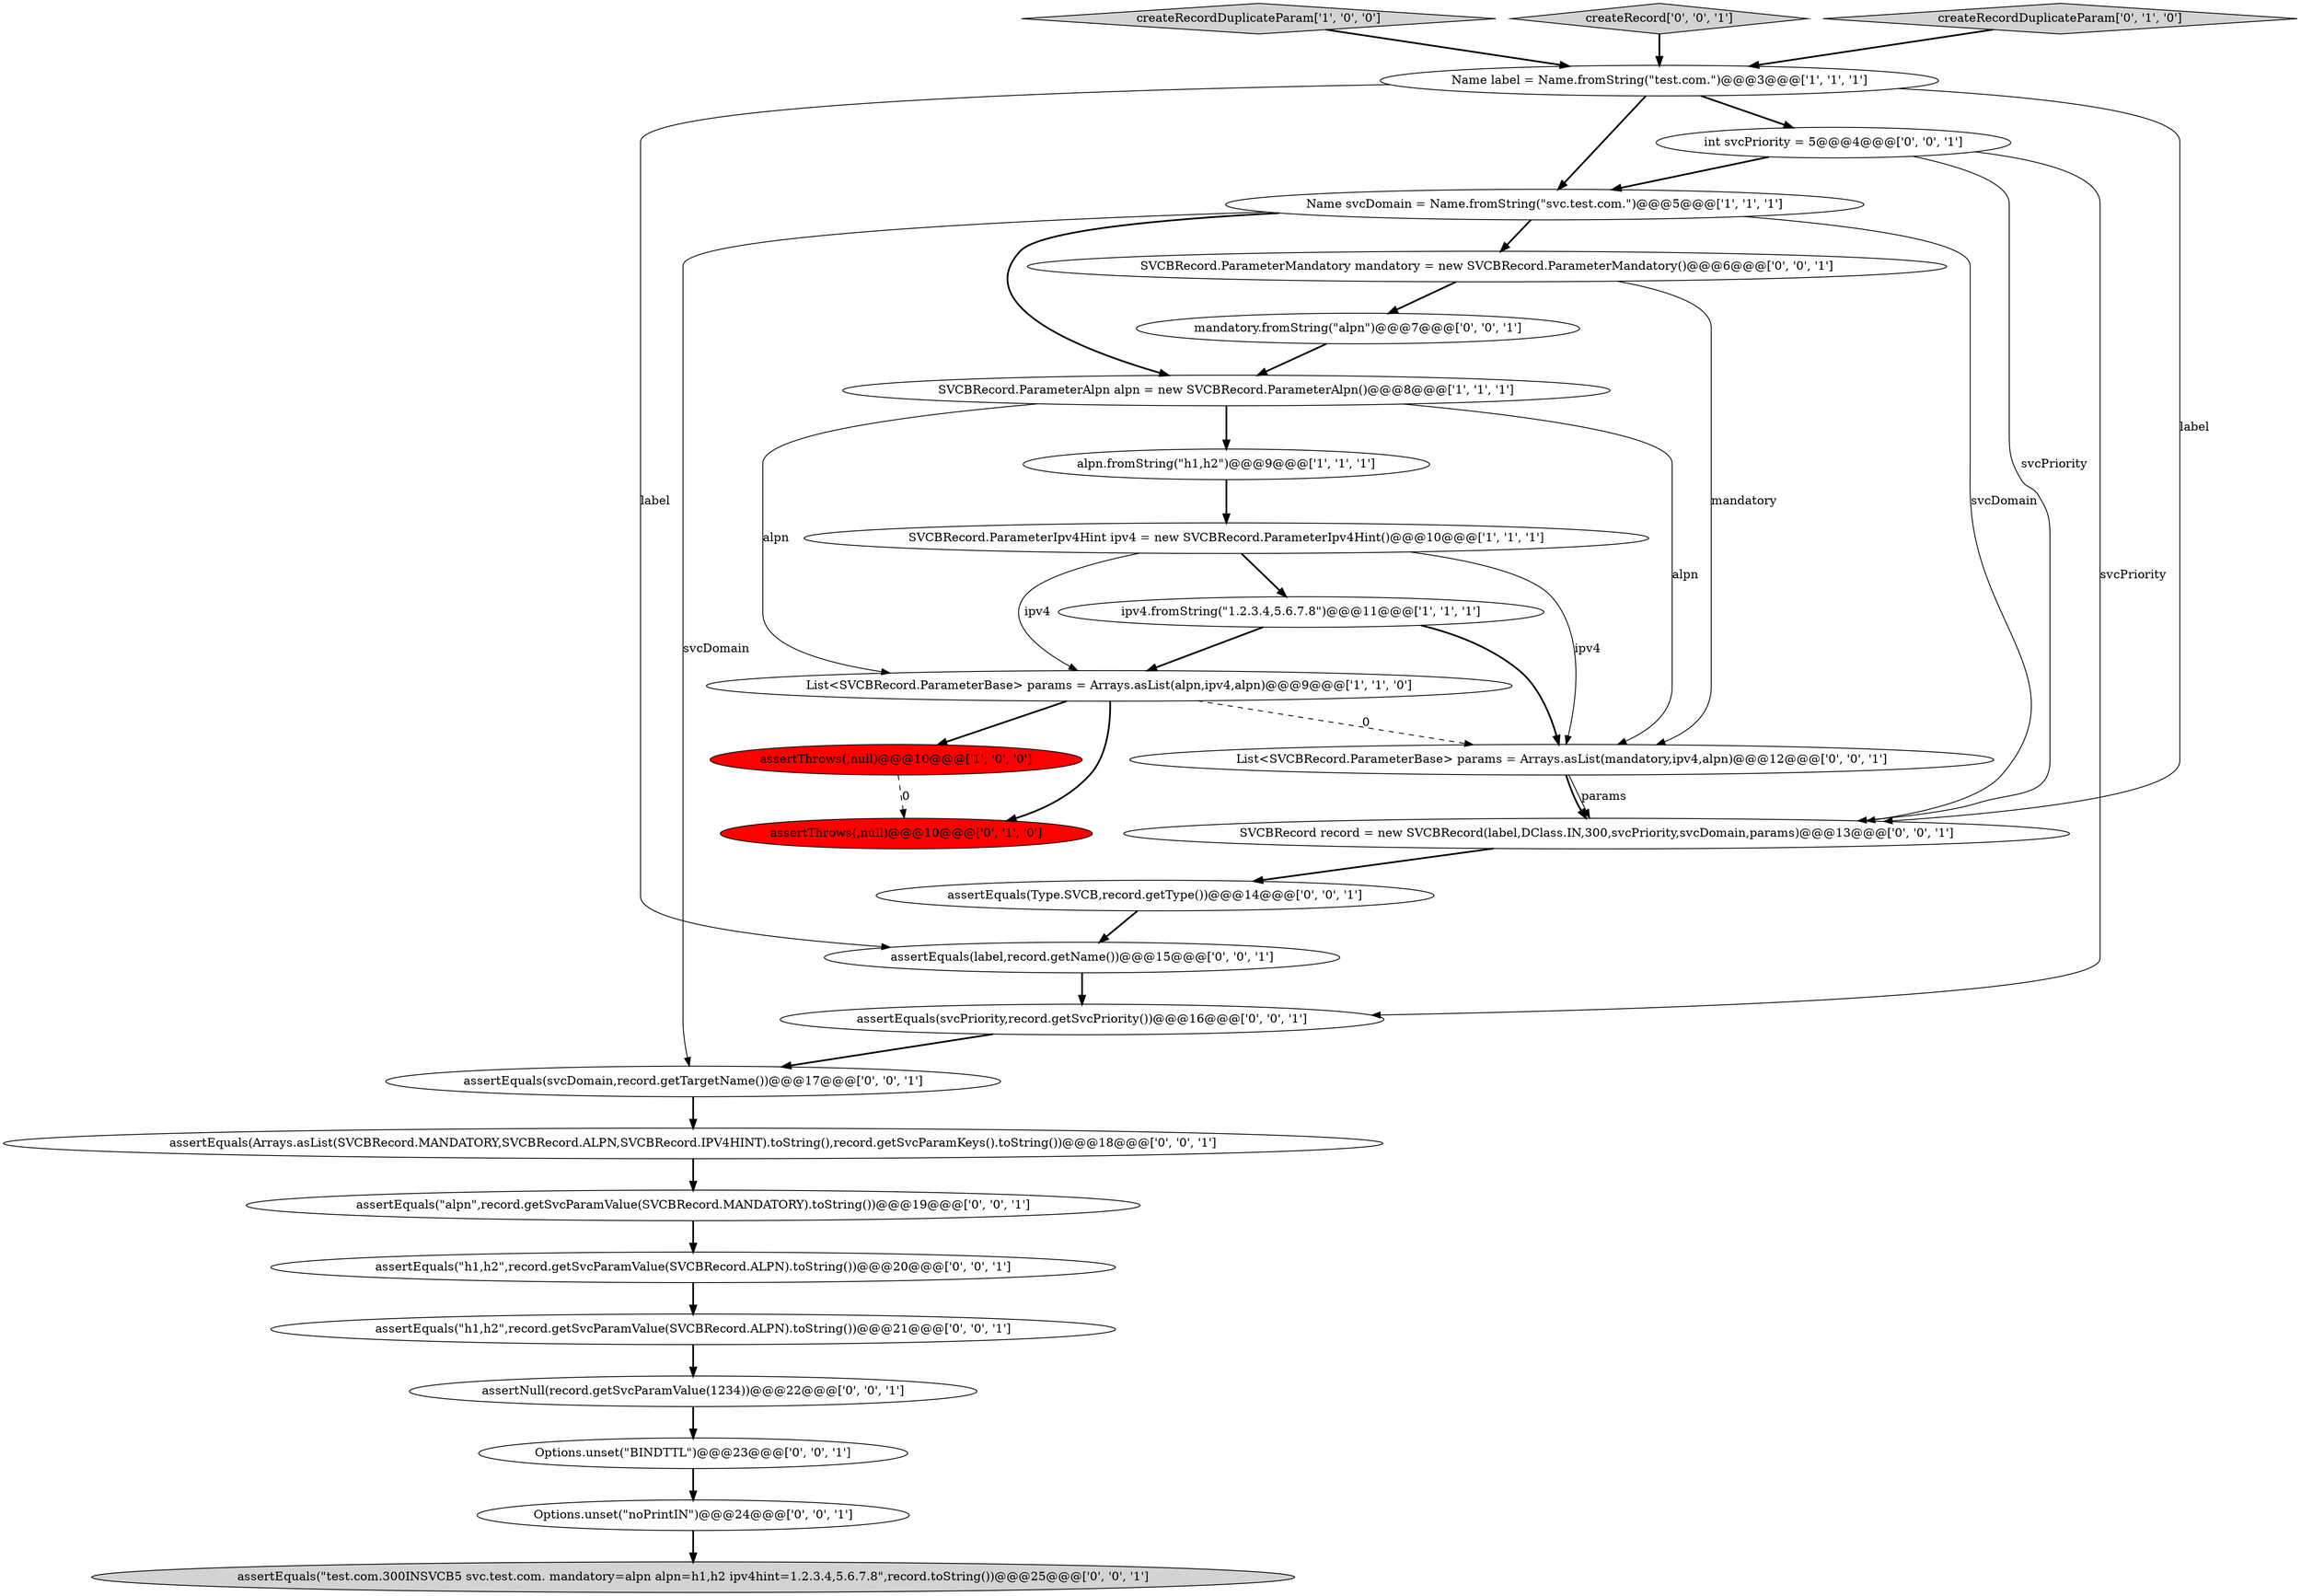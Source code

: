 digraph {
19 [style = filled, label = "assertEquals(\"h1,h2\",record.getSvcParamValue(SVCBRecord.ALPN).toString())@@@21@@@['0', '0', '1']", fillcolor = white, shape = ellipse image = "AAA0AAABBB3BBB"];
26 [style = filled, label = "assertEquals(svcDomain,record.getTargetName())@@@17@@@['0', '0', '1']", fillcolor = white, shape = ellipse image = "AAA0AAABBB3BBB"];
9 [style = filled, label = "assertThrows(,null)@@@10@@@['0', '1', '0']", fillcolor = red, shape = ellipse image = "AAA1AAABBB2BBB"];
17 [style = filled, label = "Options.unset(\"BINDTTL\")@@@23@@@['0', '0', '1']", fillcolor = white, shape = ellipse image = "AAA0AAABBB3BBB"];
6 [style = filled, label = "List<SVCBRecord.ParameterBase> params = Arrays.asList(alpn,ipv4,alpn)@@@9@@@['1', '1', '0']", fillcolor = white, shape = ellipse image = "AAA0AAABBB1BBB"];
27 [style = filled, label = "int svcPriority = 5@@@4@@@['0', '0', '1']", fillcolor = white, shape = ellipse image = "AAA0AAABBB3BBB"];
5 [style = filled, label = "assertThrows(,null)@@@10@@@['1', '0', '0']", fillcolor = red, shape = ellipse image = "AAA1AAABBB1BBB"];
16 [style = filled, label = "assertEquals(label,record.getName())@@@15@@@['0', '0', '1']", fillcolor = white, shape = ellipse image = "AAA0AAABBB3BBB"];
1 [style = filled, label = "Name svcDomain = Name.fromString(\"svc.test.com.\")@@@5@@@['1', '1', '1']", fillcolor = white, shape = ellipse image = "AAA0AAABBB1BBB"];
2 [style = filled, label = "SVCBRecord.ParameterAlpn alpn = new SVCBRecord.ParameterAlpn()@@@8@@@['1', '1', '1']", fillcolor = white, shape = ellipse image = "AAA0AAABBB1BBB"];
4 [style = filled, label = "createRecordDuplicateParam['1', '0', '0']", fillcolor = lightgray, shape = diamond image = "AAA0AAABBB1BBB"];
21 [style = filled, label = "Options.unset(\"noPrintIN\")@@@24@@@['0', '0', '1']", fillcolor = white, shape = ellipse image = "AAA0AAABBB3BBB"];
23 [style = filled, label = "assertNull(record.getSvcParamValue(1234))@@@22@@@['0', '0', '1']", fillcolor = white, shape = ellipse image = "AAA0AAABBB3BBB"];
24 [style = filled, label = "createRecord['0', '0', '1']", fillcolor = lightgray, shape = diamond image = "AAA0AAABBB3BBB"];
15 [style = filled, label = "List<SVCBRecord.ParameterBase> params = Arrays.asList(mandatory,ipv4,alpn)@@@12@@@['0', '0', '1']", fillcolor = white, shape = ellipse image = "AAA0AAABBB3BBB"];
13 [style = filled, label = "SVCBRecord.ParameterMandatory mandatory = new SVCBRecord.ParameterMandatory()@@@6@@@['0', '0', '1']", fillcolor = white, shape = ellipse image = "AAA0AAABBB3BBB"];
14 [style = filled, label = "assertEquals(\"alpn\",record.getSvcParamValue(SVCBRecord.MANDATORY).toString())@@@19@@@['0', '0', '1']", fillcolor = white, shape = ellipse image = "AAA0AAABBB3BBB"];
28 [style = filled, label = "SVCBRecord record = new SVCBRecord(label,DClass.IN,300,svcPriority,svcDomain,params)@@@13@@@['0', '0', '1']", fillcolor = white, shape = ellipse image = "AAA0AAABBB3BBB"];
10 [style = filled, label = "createRecordDuplicateParam['0', '1', '0']", fillcolor = lightgray, shape = diamond image = "AAA0AAABBB2BBB"];
22 [style = filled, label = "assertEquals(\"h1,h2\",record.getSvcParamValue(SVCBRecord.ALPN).toString())@@@20@@@['0', '0', '1']", fillcolor = white, shape = ellipse image = "AAA0AAABBB3BBB"];
0 [style = filled, label = "Name label = Name.fromString(\"test.com.\")@@@3@@@['1', '1', '1']", fillcolor = white, shape = ellipse image = "AAA0AAABBB1BBB"];
25 [style = filled, label = "assertEquals(\"test.com.300INSVCB5 svc.test.com. mandatory=alpn alpn=h1,h2 ipv4hint=1.2.3.4,5.6.7.8\",record.toString())@@@25@@@['0', '0', '1']", fillcolor = lightgray, shape = ellipse image = "AAA0AAABBB3BBB"];
20 [style = filled, label = "assertEquals(Type.SVCB,record.getType())@@@14@@@['0', '0', '1']", fillcolor = white, shape = ellipse image = "AAA0AAABBB3BBB"];
7 [style = filled, label = "SVCBRecord.ParameterIpv4Hint ipv4 = new SVCBRecord.ParameterIpv4Hint()@@@10@@@['1', '1', '1']", fillcolor = white, shape = ellipse image = "AAA0AAABBB1BBB"];
3 [style = filled, label = "alpn.fromString(\"h1,h2\")@@@9@@@['1', '1', '1']", fillcolor = white, shape = ellipse image = "AAA0AAABBB1BBB"];
11 [style = filled, label = "mandatory.fromString(\"alpn\")@@@7@@@['0', '0', '1']", fillcolor = white, shape = ellipse image = "AAA0AAABBB3BBB"];
18 [style = filled, label = "assertEquals(svcPriority,record.getSvcPriority())@@@16@@@['0', '0', '1']", fillcolor = white, shape = ellipse image = "AAA0AAABBB3BBB"];
12 [style = filled, label = "assertEquals(Arrays.asList(SVCBRecord.MANDATORY,SVCBRecord.ALPN,SVCBRecord.IPV4HINT).toString(),record.getSvcParamKeys().toString())@@@18@@@['0', '0', '1']", fillcolor = white, shape = ellipse image = "AAA0AAABBB3BBB"];
8 [style = filled, label = "ipv4.fromString(\"1.2.3.4,5.6.7.8\")@@@11@@@['1', '1', '1']", fillcolor = white, shape = ellipse image = "AAA0AAABBB1BBB"];
13->15 [style = solid, label="mandatory"];
27->1 [style = bold, label=""];
16->18 [style = bold, label=""];
15->28 [style = solid, label="params"];
8->15 [style = bold, label=""];
22->19 [style = bold, label=""];
28->20 [style = bold, label=""];
0->27 [style = bold, label=""];
24->0 [style = bold, label=""];
2->3 [style = bold, label=""];
27->28 [style = solid, label="svcPriority"];
18->26 [style = bold, label=""];
14->22 [style = bold, label=""];
7->15 [style = solid, label="ipv4"];
5->9 [style = dashed, label="0"];
8->6 [style = bold, label=""];
21->25 [style = bold, label=""];
7->8 [style = bold, label=""];
7->6 [style = solid, label="ipv4"];
13->11 [style = bold, label=""];
1->13 [style = bold, label=""];
11->2 [style = bold, label=""];
4->0 [style = bold, label=""];
1->26 [style = solid, label="svcDomain"];
6->5 [style = bold, label=""];
26->12 [style = bold, label=""];
20->16 [style = bold, label=""];
3->7 [style = bold, label=""];
15->28 [style = bold, label=""];
6->15 [style = dashed, label="0"];
1->28 [style = solid, label="svcDomain"];
0->1 [style = bold, label=""];
19->23 [style = bold, label=""];
10->0 [style = bold, label=""];
2->6 [style = solid, label="alpn"];
12->14 [style = bold, label=""];
23->17 [style = bold, label=""];
1->2 [style = bold, label=""];
2->15 [style = solid, label="alpn"];
0->16 [style = solid, label="label"];
6->9 [style = bold, label=""];
17->21 [style = bold, label=""];
27->18 [style = solid, label="svcPriority"];
0->28 [style = solid, label="label"];
}
